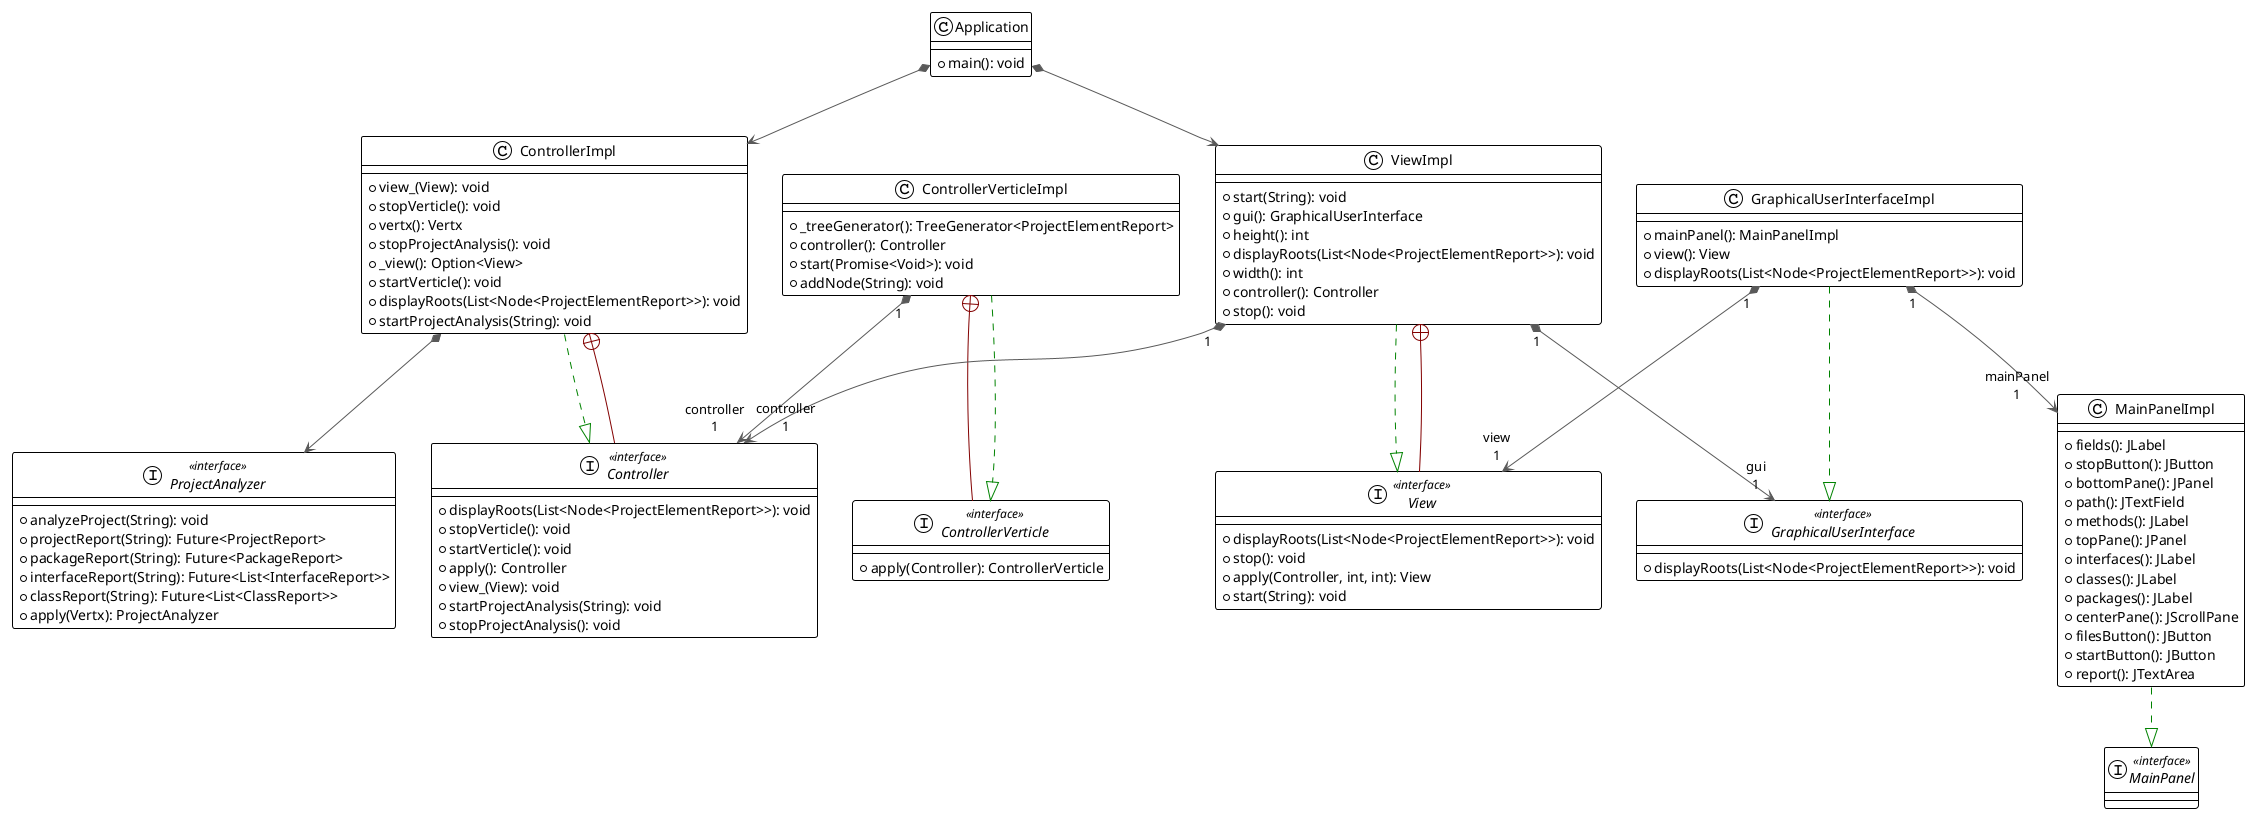 @startuml

!theme plain
top to bottom direction

class Application {
  + main(): void
}
interface Controller << interface >> {
  + displayRoots(List<Node<ProjectElementReport>>): void
  + stopVerticle(): void
  + startVerticle(): void
  + apply(): Controller
  + view_(View): void
  + startProjectAnalysis(String): void
  + stopProjectAnalysis(): void
}
class ControllerImpl {
  + view_(View): void
  + stopVerticle(): void
  + vertx(): Vertx
  + stopProjectAnalysis(): void
  + _view(): Option<View>
  + startVerticle(): void
  + displayRoots(List<Node<ProjectElementReport>>): void
  + startProjectAnalysis(String): void
}
interface ControllerVerticle << interface >> {
  + apply(Controller): ControllerVerticle
}
class ControllerVerticleImpl {
  + _treeGenerator(): TreeGenerator<ProjectElementReport>
  + controller(): Controller
  + start(Promise<Void>): void
  + addNode(String): void
}
interface GraphicalUserInterface << interface >> {
  + displayRoots(List<Node<ProjectElementReport>>): void
}
class GraphicalUserInterfaceImpl {
  + mainPanel(): MainPanelImpl
  + view(): View
  + displayRoots(List<Node<ProjectElementReport>>): void
}
interface MainPanel << interface >>
class MainPanelImpl {
  + fields(): JLabel
  + stopButton(): JButton
  + bottomPane(): JPanel
  + path(): JTextField
  + methods(): JLabel
  + topPane(): JPanel
  + interfaces(): JLabel
  + classes(): JLabel
  + packages(): JLabel
  + centerPane(): JScrollPane
  + filesButton(): JButton
  + startButton(): JButton
  + report(): JTextArea
}
interface ProjectAnalyzer << interface >> {
  + analyzeProject(String): void
  + projectReport(String): Future<ProjectReport>
  + packageReport(String): Future<PackageReport>
  + interfaceReport(String): Future<List<InterfaceReport>>
  + classReport(String): Future<List<ClassReport>>
  + apply(Vertx): ProjectAnalyzer
}
interface View << interface >> {
  + displayRoots(List<Node<ProjectElementReport>>): void
  + stop(): void
  + apply(Controller, int, int): View
  + start(String): void
}
class ViewImpl {
  + start(String): void
  + gui(): GraphicalUserInterface
  + height(): int
  + displayRoots(List<Node<ProjectElementReport>>): void
  + width(): int
  + controller(): Controller
  + stop(): void
}

Application *-[#595959,plain]-> ControllerImpl
Application *-[#595959,plain]-> ViewImpl
ControllerImpl              -[#008200,dashed]-^  Controller                 
ControllerImpl              +-[#820000,plain]-  Controller                 
ControllerVerticleImpl     "1" *-[#595959,plain]-> "controller\n1" Controller
ControllerVerticleImpl      +-[#820000,plain]-  ControllerVerticle         
ControllerVerticleImpl      -[#008200,dashed]-^  ControllerVerticle
ControllerImpl *-[#595959,plain]-> ProjectAnalyzer
GraphicalUserInterfaceImpl  -[#008200,dashed]-^  GraphicalUserInterface
GraphicalUserInterfaceImpl "1" *-[#595959,plain]-> "mainPanel\n1" MainPanelImpl              
GraphicalUserInterfaceImpl "1" *-[#595959,plain]-> "view\n1" View                       
MainPanelImpl               -[#008200,dashed]-^  MainPanel                  
ViewImpl                   "1" *-[#595959,plain]-> "controller\n1" Controller                 
ViewImpl                   "1" *-[#595959,plain]-> "gui\n1" GraphicalUserInterface     
ViewImpl                    -[#008200,dashed]-^  View                       
ViewImpl                    +-[#820000,plain]-  View                       
@enduml
